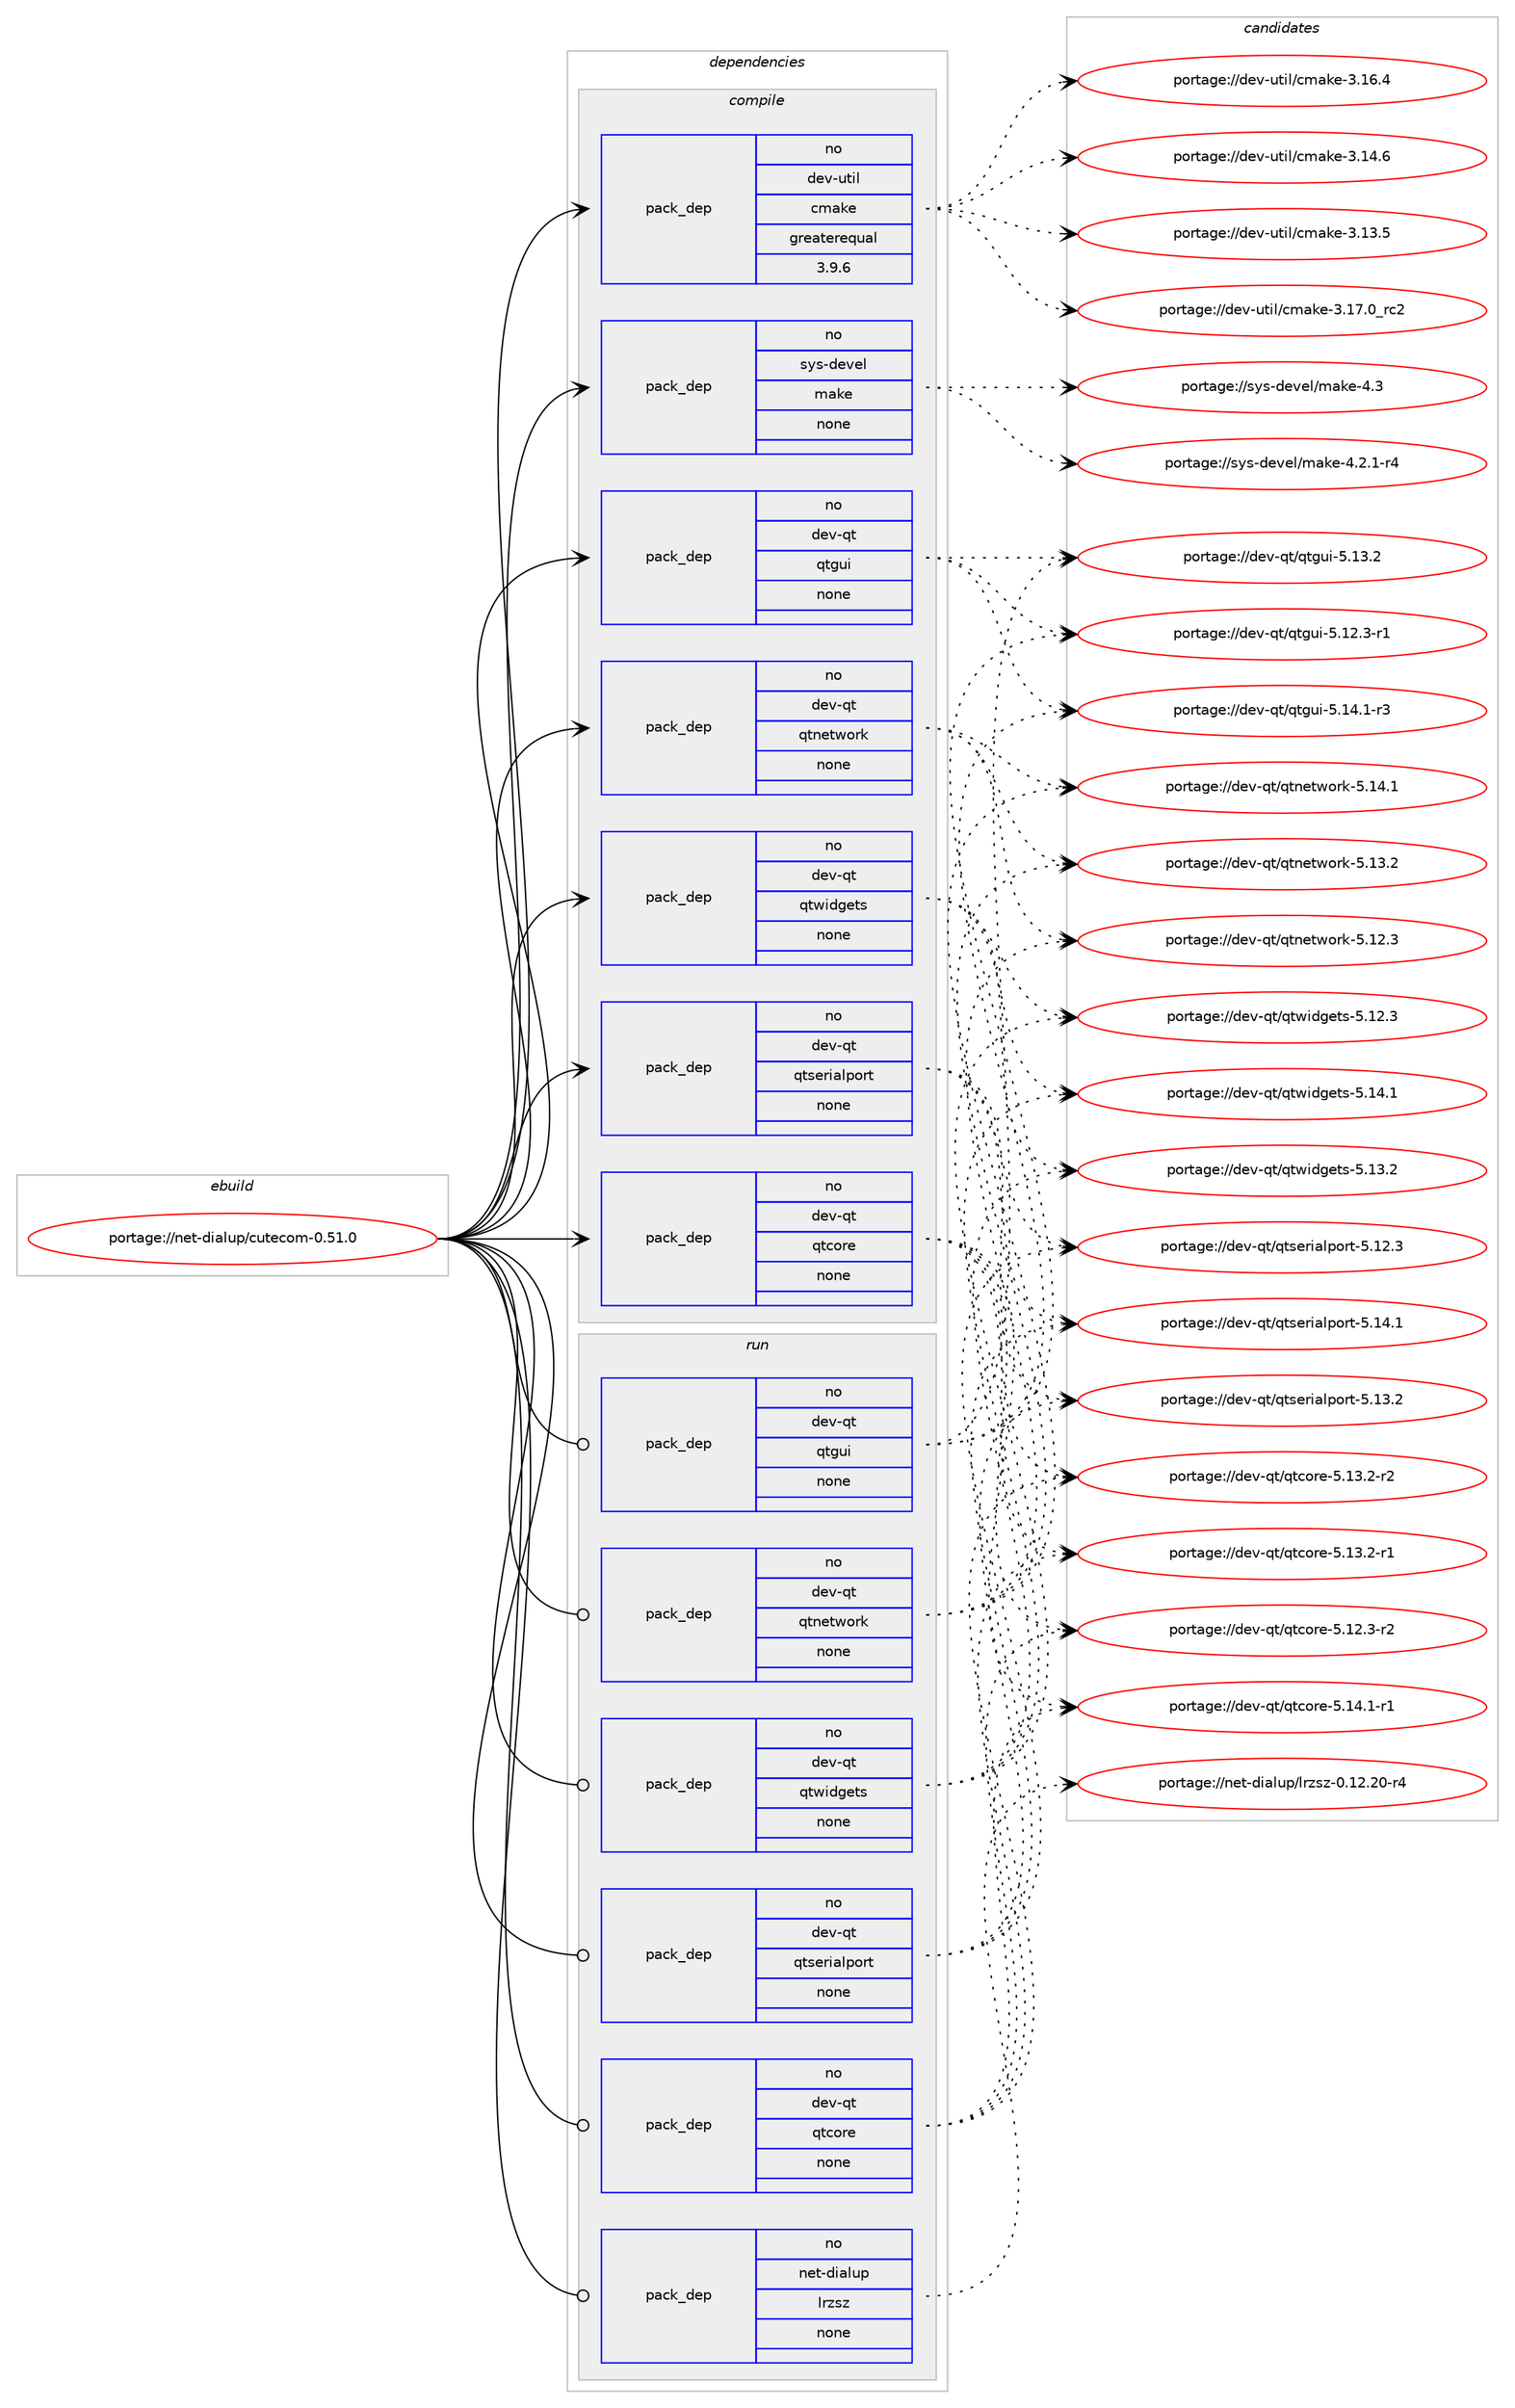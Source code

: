 digraph prolog {

# *************
# Graph options
# *************

newrank=true;
concentrate=true;
compound=true;
graph [rankdir=LR,fontname=Helvetica,fontsize=10,ranksep=1.5];#, ranksep=2.5, nodesep=0.2];
edge  [arrowhead=vee];
node  [fontname=Helvetica,fontsize=10];

# **********
# The ebuild
# **********

subgraph cluster_leftcol {
color=gray;
rank=same;
label=<<i>ebuild</i>>;
id [label="portage://net-dialup/cutecom-0.51.0", color=red, width=4, href="../net-dialup/cutecom-0.51.0.svg"];
}

# ****************
# The dependencies
# ****************

subgraph cluster_midcol {
color=gray;
label=<<i>dependencies</i>>;
subgraph cluster_compile {
fillcolor="#eeeeee";
style=filled;
label=<<i>compile</i>>;
subgraph pack67265 {
dependency87957 [label=<<TABLE BORDER="0" CELLBORDER="1" CELLSPACING="0" CELLPADDING="4" WIDTH="220"><TR><TD ROWSPAN="6" CELLPADDING="30">pack_dep</TD></TR><TR><TD WIDTH="110">no</TD></TR><TR><TD>dev-qt</TD></TR><TR><TD>qtcore</TD></TR><TR><TD>none</TD></TR><TR><TD></TD></TR></TABLE>>, shape=none, color=blue];
}
id:e -> dependency87957:w [weight=20,style="solid",arrowhead="vee"];
subgraph pack67266 {
dependency87958 [label=<<TABLE BORDER="0" CELLBORDER="1" CELLSPACING="0" CELLPADDING="4" WIDTH="220"><TR><TD ROWSPAN="6" CELLPADDING="30">pack_dep</TD></TR><TR><TD WIDTH="110">no</TD></TR><TR><TD>dev-qt</TD></TR><TR><TD>qtgui</TD></TR><TR><TD>none</TD></TR><TR><TD></TD></TR></TABLE>>, shape=none, color=blue];
}
id:e -> dependency87958:w [weight=20,style="solid",arrowhead="vee"];
subgraph pack67267 {
dependency87959 [label=<<TABLE BORDER="0" CELLBORDER="1" CELLSPACING="0" CELLPADDING="4" WIDTH="220"><TR><TD ROWSPAN="6" CELLPADDING="30">pack_dep</TD></TR><TR><TD WIDTH="110">no</TD></TR><TR><TD>dev-qt</TD></TR><TR><TD>qtnetwork</TD></TR><TR><TD>none</TD></TR><TR><TD></TD></TR></TABLE>>, shape=none, color=blue];
}
id:e -> dependency87959:w [weight=20,style="solid",arrowhead="vee"];
subgraph pack67268 {
dependency87960 [label=<<TABLE BORDER="0" CELLBORDER="1" CELLSPACING="0" CELLPADDING="4" WIDTH="220"><TR><TD ROWSPAN="6" CELLPADDING="30">pack_dep</TD></TR><TR><TD WIDTH="110">no</TD></TR><TR><TD>dev-qt</TD></TR><TR><TD>qtserialport</TD></TR><TR><TD>none</TD></TR><TR><TD></TD></TR></TABLE>>, shape=none, color=blue];
}
id:e -> dependency87960:w [weight=20,style="solid",arrowhead="vee"];
subgraph pack67269 {
dependency87961 [label=<<TABLE BORDER="0" CELLBORDER="1" CELLSPACING="0" CELLPADDING="4" WIDTH="220"><TR><TD ROWSPAN="6" CELLPADDING="30">pack_dep</TD></TR><TR><TD WIDTH="110">no</TD></TR><TR><TD>dev-qt</TD></TR><TR><TD>qtwidgets</TD></TR><TR><TD>none</TD></TR><TR><TD></TD></TR></TABLE>>, shape=none, color=blue];
}
id:e -> dependency87961:w [weight=20,style="solid",arrowhead="vee"];
subgraph pack67270 {
dependency87962 [label=<<TABLE BORDER="0" CELLBORDER="1" CELLSPACING="0" CELLPADDING="4" WIDTH="220"><TR><TD ROWSPAN="6" CELLPADDING="30">pack_dep</TD></TR><TR><TD WIDTH="110">no</TD></TR><TR><TD>dev-util</TD></TR><TR><TD>cmake</TD></TR><TR><TD>greaterequal</TD></TR><TR><TD>3.9.6</TD></TR></TABLE>>, shape=none, color=blue];
}
id:e -> dependency87962:w [weight=20,style="solid",arrowhead="vee"];
subgraph pack67271 {
dependency87963 [label=<<TABLE BORDER="0" CELLBORDER="1" CELLSPACING="0" CELLPADDING="4" WIDTH="220"><TR><TD ROWSPAN="6" CELLPADDING="30">pack_dep</TD></TR><TR><TD WIDTH="110">no</TD></TR><TR><TD>sys-devel</TD></TR><TR><TD>make</TD></TR><TR><TD>none</TD></TR><TR><TD></TD></TR></TABLE>>, shape=none, color=blue];
}
id:e -> dependency87963:w [weight=20,style="solid",arrowhead="vee"];
}
subgraph cluster_compileandrun {
fillcolor="#eeeeee";
style=filled;
label=<<i>compile and run</i>>;
}
subgraph cluster_run {
fillcolor="#eeeeee";
style=filled;
label=<<i>run</i>>;
subgraph pack67272 {
dependency87964 [label=<<TABLE BORDER="0" CELLBORDER="1" CELLSPACING="0" CELLPADDING="4" WIDTH="220"><TR><TD ROWSPAN="6" CELLPADDING="30">pack_dep</TD></TR><TR><TD WIDTH="110">no</TD></TR><TR><TD>dev-qt</TD></TR><TR><TD>qtcore</TD></TR><TR><TD>none</TD></TR><TR><TD></TD></TR></TABLE>>, shape=none, color=blue];
}
id:e -> dependency87964:w [weight=20,style="solid",arrowhead="odot"];
subgraph pack67273 {
dependency87965 [label=<<TABLE BORDER="0" CELLBORDER="1" CELLSPACING="0" CELLPADDING="4" WIDTH="220"><TR><TD ROWSPAN="6" CELLPADDING="30">pack_dep</TD></TR><TR><TD WIDTH="110">no</TD></TR><TR><TD>dev-qt</TD></TR><TR><TD>qtgui</TD></TR><TR><TD>none</TD></TR><TR><TD></TD></TR></TABLE>>, shape=none, color=blue];
}
id:e -> dependency87965:w [weight=20,style="solid",arrowhead="odot"];
subgraph pack67274 {
dependency87966 [label=<<TABLE BORDER="0" CELLBORDER="1" CELLSPACING="0" CELLPADDING="4" WIDTH="220"><TR><TD ROWSPAN="6" CELLPADDING="30">pack_dep</TD></TR><TR><TD WIDTH="110">no</TD></TR><TR><TD>dev-qt</TD></TR><TR><TD>qtnetwork</TD></TR><TR><TD>none</TD></TR><TR><TD></TD></TR></TABLE>>, shape=none, color=blue];
}
id:e -> dependency87966:w [weight=20,style="solid",arrowhead="odot"];
subgraph pack67275 {
dependency87967 [label=<<TABLE BORDER="0" CELLBORDER="1" CELLSPACING="0" CELLPADDING="4" WIDTH="220"><TR><TD ROWSPAN="6" CELLPADDING="30">pack_dep</TD></TR><TR><TD WIDTH="110">no</TD></TR><TR><TD>dev-qt</TD></TR><TR><TD>qtserialport</TD></TR><TR><TD>none</TD></TR><TR><TD></TD></TR></TABLE>>, shape=none, color=blue];
}
id:e -> dependency87967:w [weight=20,style="solid",arrowhead="odot"];
subgraph pack67276 {
dependency87968 [label=<<TABLE BORDER="0" CELLBORDER="1" CELLSPACING="0" CELLPADDING="4" WIDTH="220"><TR><TD ROWSPAN="6" CELLPADDING="30">pack_dep</TD></TR><TR><TD WIDTH="110">no</TD></TR><TR><TD>dev-qt</TD></TR><TR><TD>qtwidgets</TD></TR><TR><TD>none</TD></TR><TR><TD></TD></TR></TABLE>>, shape=none, color=blue];
}
id:e -> dependency87968:w [weight=20,style="solid",arrowhead="odot"];
subgraph pack67277 {
dependency87969 [label=<<TABLE BORDER="0" CELLBORDER="1" CELLSPACING="0" CELLPADDING="4" WIDTH="220"><TR><TD ROWSPAN="6" CELLPADDING="30">pack_dep</TD></TR><TR><TD WIDTH="110">no</TD></TR><TR><TD>net-dialup</TD></TR><TR><TD>lrzsz</TD></TR><TR><TD>none</TD></TR><TR><TD></TD></TR></TABLE>>, shape=none, color=blue];
}
id:e -> dependency87969:w [weight=20,style="solid",arrowhead="odot"];
}
}

# **************
# The candidates
# **************

subgraph cluster_choices {
rank=same;
color=gray;
label=<<i>candidates</i>>;

subgraph choice67265 {
color=black;
nodesep=1;
choice100101118451131164711311699111114101455346495246494511449 [label="portage://dev-qt/qtcore-5.14.1-r1", color=red, width=4,href="../dev-qt/qtcore-5.14.1-r1.svg"];
choice100101118451131164711311699111114101455346495146504511450 [label="portage://dev-qt/qtcore-5.13.2-r2", color=red, width=4,href="../dev-qt/qtcore-5.13.2-r2.svg"];
choice100101118451131164711311699111114101455346495146504511449 [label="portage://dev-qt/qtcore-5.13.2-r1", color=red, width=4,href="../dev-qt/qtcore-5.13.2-r1.svg"];
choice100101118451131164711311699111114101455346495046514511450 [label="portage://dev-qt/qtcore-5.12.3-r2", color=red, width=4,href="../dev-qt/qtcore-5.12.3-r2.svg"];
dependency87957:e -> choice100101118451131164711311699111114101455346495246494511449:w [style=dotted,weight="100"];
dependency87957:e -> choice100101118451131164711311699111114101455346495146504511450:w [style=dotted,weight="100"];
dependency87957:e -> choice100101118451131164711311699111114101455346495146504511449:w [style=dotted,weight="100"];
dependency87957:e -> choice100101118451131164711311699111114101455346495046514511450:w [style=dotted,weight="100"];
}
subgraph choice67266 {
color=black;
nodesep=1;
choice1001011184511311647113116103117105455346495246494511451 [label="portage://dev-qt/qtgui-5.14.1-r3", color=red, width=4,href="../dev-qt/qtgui-5.14.1-r3.svg"];
choice100101118451131164711311610311710545534649514650 [label="portage://dev-qt/qtgui-5.13.2", color=red, width=4,href="../dev-qt/qtgui-5.13.2.svg"];
choice1001011184511311647113116103117105455346495046514511449 [label="portage://dev-qt/qtgui-5.12.3-r1", color=red, width=4,href="../dev-qt/qtgui-5.12.3-r1.svg"];
dependency87958:e -> choice1001011184511311647113116103117105455346495246494511451:w [style=dotted,weight="100"];
dependency87958:e -> choice100101118451131164711311610311710545534649514650:w [style=dotted,weight="100"];
dependency87958:e -> choice1001011184511311647113116103117105455346495046514511449:w [style=dotted,weight="100"];
}
subgraph choice67267 {
color=black;
nodesep=1;
choice100101118451131164711311611010111611911111410745534649524649 [label="portage://dev-qt/qtnetwork-5.14.1", color=red, width=4,href="../dev-qt/qtnetwork-5.14.1.svg"];
choice100101118451131164711311611010111611911111410745534649514650 [label="portage://dev-qt/qtnetwork-5.13.2", color=red, width=4,href="../dev-qt/qtnetwork-5.13.2.svg"];
choice100101118451131164711311611010111611911111410745534649504651 [label="portage://dev-qt/qtnetwork-5.12.3", color=red, width=4,href="../dev-qt/qtnetwork-5.12.3.svg"];
dependency87959:e -> choice100101118451131164711311611010111611911111410745534649524649:w [style=dotted,weight="100"];
dependency87959:e -> choice100101118451131164711311611010111611911111410745534649514650:w [style=dotted,weight="100"];
dependency87959:e -> choice100101118451131164711311611010111611911111410745534649504651:w [style=dotted,weight="100"];
}
subgraph choice67268 {
color=black;
nodesep=1;
choice10010111845113116471131161151011141059710811211111411645534649524649 [label="portage://dev-qt/qtserialport-5.14.1", color=red, width=4,href="../dev-qt/qtserialport-5.14.1.svg"];
choice10010111845113116471131161151011141059710811211111411645534649514650 [label="portage://dev-qt/qtserialport-5.13.2", color=red, width=4,href="../dev-qt/qtserialport-5.13.2.svg"];
choice10010111845113116471131161151011141059710811211111411645534649504651 [label="portage://dev-qt/qtserialport-5.12.3", color=red, width=4,href="../dev-qt/qtserialport-5.12.3.svg"];
dependency87960:e -> choice10010111845113116471131161151011141059710811211111411645534649524649:w [style=dotted,weight="100"];
dependency87960:e -> choice10010111845113116471131161151011141059710811211111411645534649514650:w [style=dotted,weight="100"];
dependency87960:e -> choice10010111845113116471131161151011141059710811211111411645534649504651:w [style=dotted,weight="100"];
}
subgraph choice67269 {
color=black;
nodesep=1;
choice100101118451131164711311611910510010310111611545534649524649 [label="portage://dev-qt/qtwidgets-5.14.1", color=red, width=4,href="../dev-qt/qtwidgets-5.14.1.svg"];
choice100101118451131164711311611910510010310111611545534649514650 [label="portage://dev-qt/qtwidgets-5.13.2", color=red, width=4,href="../dev-qt/qtwidgets-5.13.2.svg"];
choice100101118451131164711311611910510010310111611545534649504651 [label="portage://dev-qt/qtwidgets-5.12.3", color=red, width=4,href="../dev-qt/qtwidgets-5.12.3.svg"];
dependency87961:e -> choice100101118451131164711311611910510010310111611545534649524649:w [style=dotted,weight="100"];
dependency87961:e -> choice100101118451131164711311611910510010310111611545534649514650:w [style=dotted,weight="100"];
dependency87961:e -> choice100101118451131164711311611910510010310111611545534649504651:w [style=dotted,weight="100"];
}
subgraph choice67270 {
color=black;
nodesep=1;
choice1001011184511711610510847991099710710145514649554648951149950 [label="portage://dev-util/cmake-3.17.0_rc2", color=red, width=4,href="../dev-util/cmake-3.17.0_rc2.svg"];
choice1001011184511711610510847991099710710145514649544652 [label="portage://dev-util/cmake-3.16.4", color=red, width=4,href="../dev-util/cmake-3.16.4.svg"];
choice1001011184511711610510847991099710710145514649524654 [label="portage://dev-util/cmake-3.14.6", color=red, width=4,href="../dev-util/cmake-3.14.6.svg"];
choice1001011184511711610510847991099710710145514649514653 [label="portage://dev-util/cmake-3.13.5", color=red, width=4,href="../dev-util/cmake-3.13.5.svg"];
dependency87962:e -> choice1001011184511711610510847991099710710145514649554648951149950:w [style=dotted,weight="100"];
dependency87962:e -> choice1001011184511711610510847991099710710145514649544652:w [style=dotted,weight="100"];
dependency87962:e -> choice1001011184511711610510847991099710710145514649524654:w [style=dotted,weight="100"];
dependency87962:e -> choice1001011184511711610510847991099710710145514649514653:w [style=dotted,weight="100"];
}
subgraph choice67271 {
color=black;
nodesep=1;
choice11512111545100101118101108471099710710145524651 [label="portage://sys-devel/make-4.3", color=red, width=4,href="../sys-devel/make-4.3.svg"];
choice1151211154510010111810110847109971071014552465046494511452 [label="portage://sys-devel/make-4.2.1-r4", color=red, width=4,href="../sys-devel/make-4.2.1-r4.svg"];
dependency87963:e -> choice11512111545100101118101108471099710710145524651:w [style=dotted,weight="100"];
dependency87963:e -> choice1151211154510010111810110847109971071014552465046494511452:w [style=dotted,weight="100"];
}
subgraph choice67272 {
color=black;
nodesep=1;
choice100101118451131164711311699111114101455346495246494511449 [label="portage://dev-qt/qtcore-5.14.1-r1", color=red, width=4,href="../dev-qt/qtcore-5.14.1-r1.svg"];
choice100101118451131164711311699111114101455346495146504511450 [label="portage://dev-qt/qtcore-5.13.2-r2", color=red, width=4,href="../dev-qt/qtcore-5.13.2-r2.svg"];
choice100101118451131164711311699111114101455346495146504511449 [label="portage://dev-qt/qtcore-5.13.2-r1", color=red, width=4,href="../dev-qt/qtcore-5.13.2-r1.svg"];
choice100101118451131164711311699111114101455346495046514511450 [label="portage://dev-qt/qtcore-5.12.3-r2", color=red, width=4,href="../dev-qt/qtcore-5.12.3-r2.svg"];
dependency87964:e -> choice100101118451131164711311699111114101455346495246494511449:w [style=dotted,weight="100"];
dependency87964:e -> choice100101118451131164711311699111114101455346495146504511450:w [style=dotted,weight="100"];
dependency87964:e -> choice100101118451131164711311699111114101455346495146504511449:w [style=dotted,weight="100"];
dependency87964:e -> choice100101118451131164711311699111114101455346495046514511450:w [style=dotted,weight="100"];
}
subgraph choice67273 {
color=black;
nodesep=1;
choice1001011184511311647113116103117105455346495246494511451 [label="portage://dev-qt/qtgui-5.14.1-r3", color=red, width=4,href="../dev-qt/qtgui-5.14.1-r3.svg"];
choice100101118451131164711311610311710545534649514650 [label="portage://dev-qt/qtgui-5.13.2", color=red, width=4,href="../dev-qt/qtgui-5.13.2.svg"];
choice1001011184511311647113116103117105455346495046514511449 [label="portage://dev-qt/qtgui-5.12.3-r1", color=red, width=4,href="../dev-qt/qtgui-5.12.3-r1.svg"];
dependency87965:e -> choice1001011184511311647113116103117105455346495246494511451:w [style=dotted,weight="100"];
dependency87965:e -> choice100101118451131164711311610311710545534649514650:w [style=dotted,weight="100"];
dependency87965:e -> choice1001011184511311647113116103117105455346495046514511449:w [style=dotted,weight="100"];
}
subgraph choice67274 {
color=black;
nodesep=1;
choice100101118451131164711311611010111611911111410745534649524649 [label="portage://dev-qt/qtnetwork-5.14.1", color=red, width=4,href="../dev-qt/qtnetwork-5.14.1.svg"];
choice100101118451131164711311611010111611911111410745534649514650 [label="portage://dev-qt/qtnetwork-5.13.2", color=red, width=4,href="../dev-qt/qtnetwork-5.13.2.svg"];
choice100101118451131164711311611010111611911111410745534649504651 [label="portage://dev-qt/qtnetwork-5.12.3", color=red, width=4,href="../dev-qt/qtnetwork-5.12.3.svg"];
dependency87966:e -> choice100101118451131164711311611010111611911111410745534649524649:w [style=dotted,weight="100"];
dependency87966:e -> choice100101118451131164711311611010111611911111410745534649514650:w [style=dotted,weight="100"];
dependency87966:e -> choice100101118451131164711311611010111611911111410745534649504651:w [style=dotted,weight="100"];
}
subgraph choice67275 {
color=black;
nodesep=1;
choice10010111845113116471131161151011141059710811211111411645534649524649 [label="portage://dev-qt/qtserialport-5.14.1", color=red, width=4,href="../dev-qt/qtserialport-5.14.1.svg"];
choice10010111845113116471131161151011141059710811211111411645534649514650 [label="portage://dev-qt/qtserialport-5.13.2", color=red, width=4,href="../dev-qt/qtserialport-5.13.2.svg"];
choice10010111845113116471131161151011141059710811211111411645534649504651 [label="portage://dev-qt/qtserialport-5.12.3", color=red, width=4,href="../dev-qt/qtserialport-5.12.3.svg"];
dependency87967:e -> choice10010111845113116471131161151011141059710811211111411645534649524649:w [style=dotted,weight="100"];
dependency87967:e -> choice10010111845113116471131161151011141059710811211111411645534649514650:w [style=dotted,weight="100"];
dependency87967:e -> choice10010111845113116471131161151011141059710811211111411645534649504651:w [style=dotted,weight="100"];
}
subgraph choice67276 {
color=black;
nodesep=1;
choice100101118451131164711311611910510010310111611545534649524649 [label="portage://dev-qt/qtwidgets-5.14.1", color=red, width=4,href="../dev-qt/qtwidgets-5.14.1.svg"];
choice100101118451131164711311611910510010310111611545534649514650 [label="portage://dev-qt/qtwidgets-5.13.2", color=red, width=4,href="../dev-qt/qtwidgets-5.13.2.svg"];
choice100101118451131164711311611910510010310111611545534649504651 [label="portage://dev-qt/qtwidgets-5.12.3", color=red, width=4,href="../dev-qt/qtwidgets-5.12.3.svg"];
dependency87968:e -> choice100101118451131164711311611910510010310111611545534649524649:w [style=dotted,weight="100"];
dependency87968:e -> choice100101118451131164711311611910510010310111611545534649514650:w [style=dotted,weight="100"];
dependency87968:e -> choice100101118451131164711311611910510010310111611545534649504651:w [style=dotted,weight="100"];
}
subgraph choice67277 {
color=black;
nodesep=1;
choice11010111645100105971081171124710811412211512245484649504650484511452 [label="portage://net-dialup/lrzsz-0.12.20-r4", color=red, width=4,href="../net-dialup/lrzsz-0.12.20-r4.svg"];
dependency87969:e -> choice11010111645100105971081171124710811412211512245484649504650484511452:w [style=dotted,weight="100"];
}
}

}
